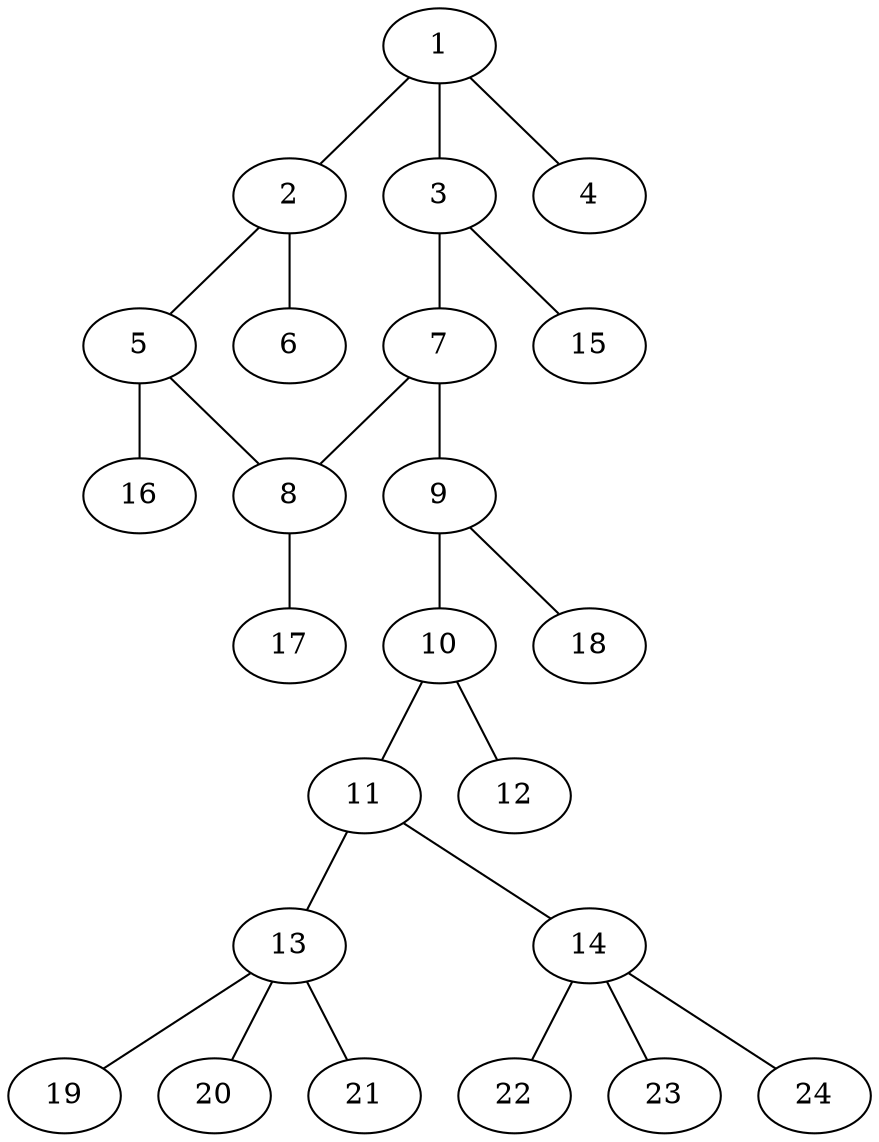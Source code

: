 graph molecule_3699 {
	1	 [chem=C];
	2	 [chem=C];
	1 -- 2	 [valence=2];
	3	 [chem=C];
	1 -- 3	 [valence=1];
	4	 [chem=Cl];
	1 -- 4	 [valence=1];
	5	 [chem=C];
	2 -- 5	 [valence=1];
	6	 [chem=Cl];
	2 -- 6	 [valence=1];
	7	 [chem=C];
	3 -- 7	 [valence=2];
	15	 [chem=H];
	3 -- 15	 [valence=1];
	8	 [chem=C];
	5 -- 8	 [valence=2];
	16	 [chem=H];
	5 -- 16	 [valence=1];
	7 -- 8	 [valence=1];
	9	 [chem=N];
	7 -- 9	 [valence=1];
	17	 [chem=H];
	8 -- 17	 [valence=1];
	10	 [chem=C];
	9 -- 10	 [valence=1];
	18	 [chem=H];
	9 -- 18	 [valence=1];
	11	 [chem=N];
	10 -- 11	 [valence=1];
	12	 [chem=O];
	10 -- 12	 [valence=2];
	13	 [chem=C];
	11 -- 13	 [valence=1];
	14	 [chem=C];
	11 -- 14	 [valence=1];
	19	 [chem=H];
	13 -- 19	 [valence=1];
	20	 [chem=H];
	13 -- 20	 [valence=1];
	21	 [chem=H];
	13 -- 21	 [valence=1];
	22	 [chem=H];
	14 -- 22	 [valence=1];
	23	 [chem=H];
	14 -- 23	 [valence=1];
	24	 [chem=H];
	14 -- 24	 [valence=1];
}
